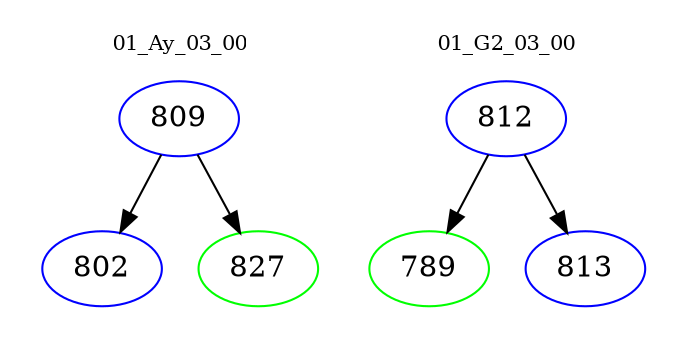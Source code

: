 digraph{
subgraph cluster_0 {
color = white
label = "01_Ay_03_00";
fontsize=10;
T0_809 [label="809", color="blue"]
T0_809 -> T0_802 [color="black"]
T0_802 [label="802", color="blue"]
T0_809 -> T0_827 [color="black"]
T0_827 [label="827", color="green"]
}
subgraph cluster_1 {
color = white
label = "01_G2_03_00";
fontsize=10;
T1_812 [label="812", color="blue"]
T1_812 -> T1_789 [color="black"]
T1_789 [label="789", color="green"]
T1_812 -> T1_813 [color="black"]
T1_813 [label="813", color="blue"]
}
}
